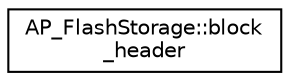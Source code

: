 digraph "Graphical Class Hierarchy"
{
 // INTERACTIVE_SVG=YES
  edge [fontname="Helvetica",fontsize="10",labelfontname="Helvetica",labelfontsize="10"];
  node [fontname="Helvetica",fontsize="10",shape=record];
  rankdir="LR";
  Node1 [label="AP_FlashStorage::block\l_header",height=0.2,width=0.4,color="black", fillcolor="white", style="filled",URL="$structAP__FlashStorage_1_1block__header.html"];
}
